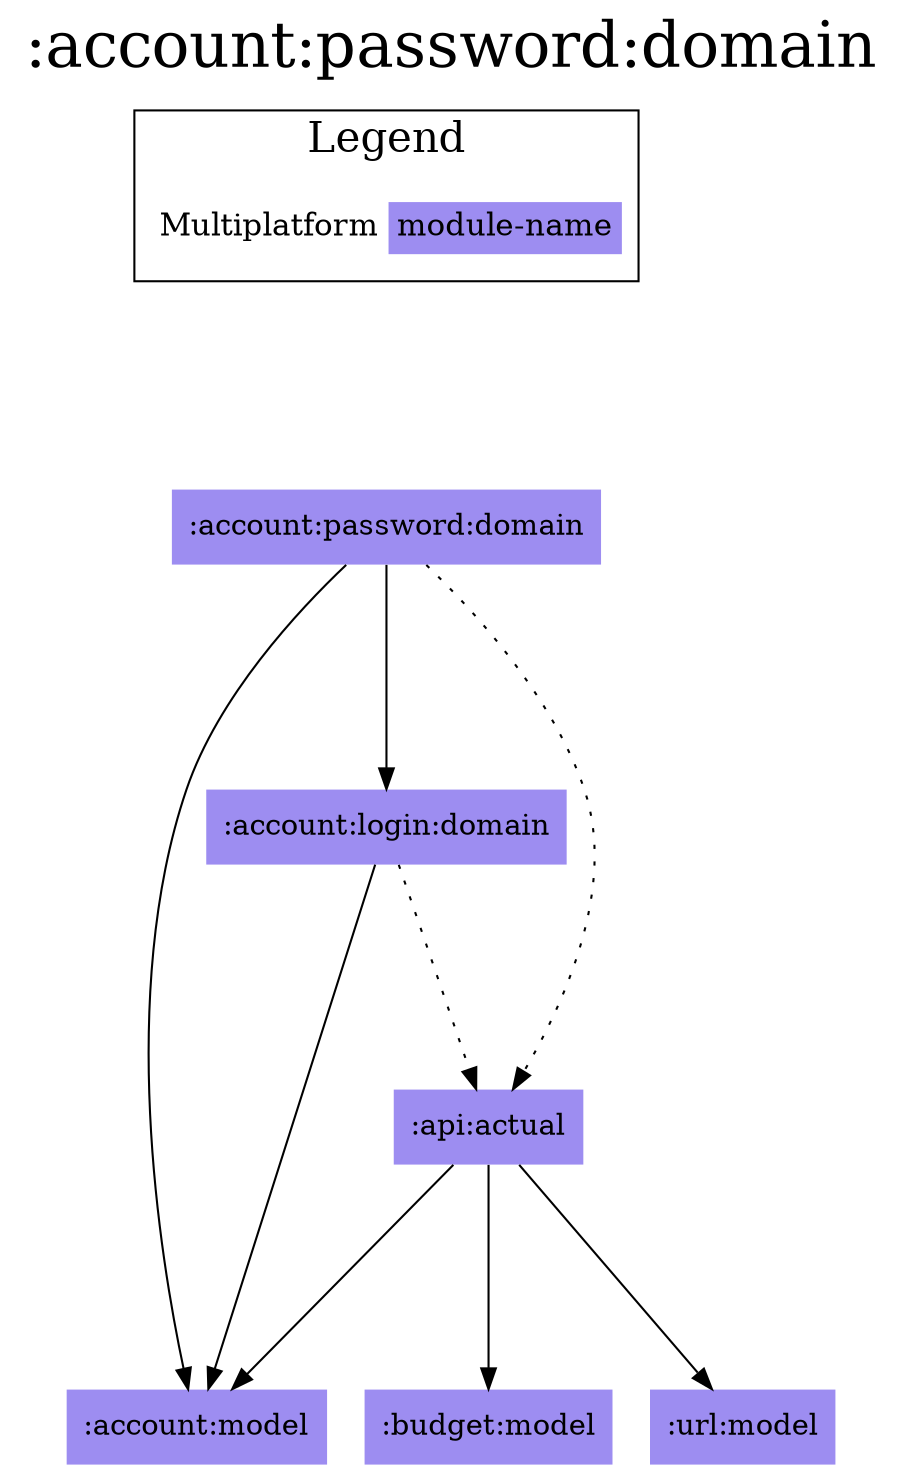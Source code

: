 digraph {
edge ["dir"="forward"]
graph ["dpi"="100","label"=":account:password:domain","labelloc"="t","fontsize"="30","ranksep"="1.5","rankdir"="TB"]
node ["style"="filled"]
":account:login:domain" ["fillcolor"="#9D8DF1","shape"="none"]
":account:model" ["fillcolor"="#9D8DF1","shape"="none"]
":account:password:domain" ["fillcolor"="#9D8DF1","shape"="none"]
":api:actual" ["fillcolor"="#9D8DF1","shape"="none"]
":budget:model" ["fillcolor"="#9D8DF1","shape"="none"]
":url:model" ["fillcolor"="#9D8DF1","shape"="none"]
{
edge ["dir"="none"]
graph ["rank"="same"]
}
":account:login:domain" -> ":account:model"
":account:login:domain" -> ":api:actual" ["style"="dotted"]
":account:password:domain" -> ":account:login:domain"
":account:password:domain" -> ":account:model"
":account:password:domain" -> ":api:actual" ["style"="dotted"]
":api:actual" -> ":account:model"
":api:actual" -> ":budget:model"
":api:actual" -> ":url:model"
subgraph "cluster_legend" {
edge ["dir"="none"]
graph ["label"="Legend","fontsize"="20"]
"Legend" ["style"="filled","fillcolor"="#FFFFFF","shape"="none","margin"="0","fontsize"="15","label"=<
<TABLE BORDER="0" CELLBORDER="0" CELLSPACING="0" CELLPADDING="4">
<TR><TD>Multiplatform</TD><TD BGCOLOR="#9D8DF1">module-name</TD></TR>
</TABLE>
>]
} -> ":account:password:domain" ["style"="invis"]
}
